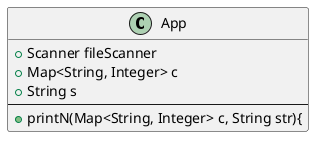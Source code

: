 @startuml
class App{
    +Scanner fileScanner
    +Map<String, Integer> c
    +String s
    ---
    +printN(Map<String, Integer> c, String str){
}
@enduml
